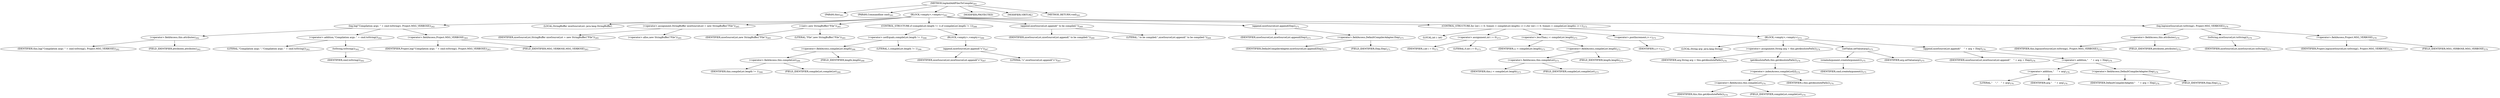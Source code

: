 digraph "logAndAddFilesToCompile" {  
"624" [label = <(METHOD,logAndAddFilesToCompile)<SUB>261</SUB>> ]
"625" [label = <(PARAM,this)<SUB>261</SUB>> ]
"626" [label = <(PARAM,Commandline cmd)<SUB>261</SUB>> ]
"627" [label = <(BLOCK,&lt;empty&gt;,&lt;empty&gt;)<SUB>261</SUB>> ]
"628" [label = <(log,log(&quot;Compilation args: &quot; + cmd.toString(), Project.MSG_VERBOSE))<SUB>262</SUB>> ]
"629" [label = <(&lt;operator&gt;.fieldAccess,this.attributes)<SUB>262</SUB>> ]
"630" [label = <(IDENTIFIER,this,log(&quot;Compilation args: &quot; + cmd.toString(), Project.MSG_VERBOSE))<SUB>262</SUB>> ]
"631" [label = <(FIELD_IDENTIFIER,attributes,attributes)<SUB>262</SUB>> ]
"632" [label = <(&lt;operator&gt;.addition,&quot;Compilation args: &quot; + cmd.toString())<SUB>262</SUB>> ]
"633" [label = <(LITERAL,&quot;Compilation args: &quot;,&quot;Compilation args: &quot; + cmd.toString())<SUB>262</SUB>> ]
"634" [label = <(toString,toString())<SUB>262</SUB>> ]
"635" [label = <(IDENTIFIER,cmd,toString())<SUB>262</SUB>> ]
"636" [label = <(&lt;operator&gt;.fieldAccess,Project.MSG_VERBOSE)<SUB>263</SUB>> ]
"637" [label = <(IDENTIFIER,Project,log(&quot;Compilation args: &quot; + cmd.toString(), Project.MSG_VERBOSE))<SUB>263</SUB>> ]
"638" [label = <(FIELD_IDENTIFIER,MSG_VERBOSE,MSG_VERBOSE)<SUB>263</SUB>> ]
"15" [label = <(LOCAL,StringBuffer niceSourceList: java.lang.StringBuffer)> ]
"639" [label = <(&lt;operator&gt;.assignment,StringBuffer niceSourceList = new StringBuffer(&quot;File&quot;))<SUB>265</SUB>> ]
"640" [label = <(IDENTIFIER,niceSourceList,StringBuffer niceSourceList = new StringBuffer(&quot;File&quot;))<SUB>265</SUB>> ]
"641" [label = <(&lt;operator&gt;.alloc,new StringBuffer(&quot;File&quot;))<SUB>265</SUB>> ]
"642" [label = <(&lt;init&gt;,new StringBuffer(&quot;File&quot;))<SUB>265</SUB>> ]
"14" [label = <(IDENTIFIER,niceSourceList,new StringBuffer(&quot;File&quot;))<SUB>265</SUB>> ]
"643" [label = <(LITERAL,&quot;File&quot;,new StringBuffer(&quot;File&quot;))<SUB>265</SUB>> ]
"644" [label = <(CONTROL_STRUCTURE,if (compileList.length != 1),if (compileList.length != 1))<SUB>266</SUB>> ]
"645" [label = <(&lt;operator&gt;.notEquals,compileList.length != 1)<SUB>266</SUB>> ]
"646" [label = <(&lt;operator&gt;.fieldAccess,compileList.length)<SUB>266</SUB>> ]
"647" [label = <(&lt;operator&gt;.fieldAccess,this.compileList)<SUB>266</SUB>> ]
"648" [label = <(IDENTIFIER,this,compileList.length != 1)<SUB>266</SUB>> ]
"649" [label = <(FIELD_IDENTIFIER,compileList,compileList)<SUB>266</SUB>> ]
"650" [label = <(FIELD_IDENTIFIER,length,length)<SUB>266</SUB>> ]
"651" [label = <(LITERAL,1,compileList.length != 1)<SUB>266</SUB>> ]
"652" [label = <(BLOCK,&lt;empty&gt;,&lt;empty&gt;)<SUB>266</SUB>> ]
"653" [label = <(append,niceSourceList.append(&quot;s&quot;))<SUB>267</SUB>> ]
"654" [label = <(IDENTIFIER,niceSourceList,niceSourceList.append(&quot;s&quot;))<SUB>267</SUB>> ]
"655" [label = <(LITERAL,&quot;s&quot;,niceSourceList.append(&quot;s&quot;))<SUB>267</SUB>> ]
"656" [label = <(append,niceSourceList.append(&quot; to be compiled:&quot;))<SUB>269</SUB>> ]
"657" [label = <(IDENTIFIER,niceSourceList,niceSourceList.append(&quot; to be compiled:&quot;))<SUB>269</SUB>> ]
"658" [label = <(LITERAL,&quot; to be compiled:&quot;,niceSourceList.append(&quot; to be compiled:&quot;))<SUB>269</SUB>> ]
"659" [label = <(append,niceSourceList.append(lSep))<SUB>271</SUB>> ]
"660" [label = <(IDENTIFIER,niceSourceList,niceSourceList.append(lSep))<SUB>271</SUB>> ]
"661" [label = <(&lt;operator&gt;.fieldAccess,DefaultCompilerAdapter.lSep)<SUB>271</SUB>> ]
"662" [label = <(IDENTIFIER,DefaultCompilerAdapter,niceSourceList.append(lSep))<SUB>271</SUB>> ]
"663" [label = <(FIELD_IDENTIFIER,lSep,lSep)<SUB>271</SUB>> ]
"664" [label = <(CONTROL_STRUCTURE,for (int i = 0; Some(i &lt; compileList.length); i++),for (int i = 0; Some(i &lt; compileList.length); i++))<SUB>273</SUB>> ]
"665" [label = <(LOCAL,int i: int)> ]
"666" [label = <(&lt;operator&gt;.assignment,int i = 0)<SUB>273</SUB>> ]
"667" [label = <(IDENTIFIER,i,int i = 0)<SUB>273</SUB>> ]
"668" [label = <(LITERAL,0,int i = 0)<SUB>273</SUB>> ]
"669" [label = <(&lt;operator&gt;.lessThan,i &lt; compileList.length)<SUB>273</SUB>> ]
"670" [label = <(IDENTIFIER,i,i &lt; compileList.length)<SUB>273</SUB>> ]
"671" [label = <(&lt;operator&gt;.fieldAccess,compileList.length)<SUB>273</SUB>> ]
"672" [label = <(&lt;operator&gt;.fieldAccess,this.compileList)<SUB>273</SUB>> ]
"673" [label = <(IDENTIFIER,this,i &lt; compileList.length)<SUB>273</SUB>> ]
"674" [label = <(FIELD_IDENTIFIER,compileList,compileList)<SUB>273</SUB>> ]
"675" [label = <(FIELD_IDENTIFIER,length,length)<SUB>273</SUB>> ]
"676" [label = <(&lt;operator&gt;.postIncrement,i++)<SUB>273</SUB>> ]
"677" [label = <(IDENTIFIER,i,i++)<SUB>273</SUB>> ]
"678" [label = <(BLOCK,&lt;empty&gt;,&lt;empty&gt;)<SUB>273</SUB>> ]
"679" [label = <(LOCAL,String arg: java.lang.String)> ]
"680" [label = <(&lt;operator&gt;.assignment,String arg = this.getAbsolutePath())<SUB>274</SUB>> ]
"681" [label = <(IDENTIFIER,arg,String arg = this.getAbsolutePath())<SUB>274</SUB>> ]
"682" [label = <(getAbsolutePath,this.getAbsolutePath())<SUB>274</SUB>> ]
"683" [label = <(&lt;operator&gt;.indexAccess,compileList[i])<SUB>274</SUB>> ]
"684" [label = <(&lt;operator&gt;.fieldAccess,this.compileList)<SUB>274</SUB>> ]
"685" [label = <(IDENTIFIER,this,this.getAbsolutePath())<SUB>274</SUB>> ]
"686" [label = <(FIELD_IDENTIFIER,compileList,compileList)<SUB>274</SUB>> ]
"687" [label = <(IDENTIFIER,i,this.getAbsolutePath())<SUB>274</SUB>> ]
"688" [label = <(setValue,setValue(arg))<SUB>275</SUB>> ]
"689" [label = <(createArgument,createArgument())<SUB>275</SUB>> ]
"690" [label = <(IDENTIFIER,cmd,createArgument())<SUB>275</SUB>> ]
"691" [label = <(IDENTIFIER,arg,setValue(arg))<SUB>275</SUB>> ]
"692" [label = <(append,niceSourceList.append(&quot;    &quot; + arg + lSep))<SUB>276</SUB>> ]
"693" [label = <(IDENTIFIER,niceSourceList,niceSourceList.append(&quot;    &quot; + arg + lSep))<SUB>276</SUB>> ]
"694" [label = <(&lt;operator&gt;.addition,&quot;    &quot; + arg + lSep)<SUB>276</SUB>> ]
"695" [label = <(&lt;operator&gt;.addition,&quot;    &quot; + arg)<SUB>276</SUB>> ]
"696" [label = <(LITERAL,&quot;    &quot;,&quot;    &quot; + arg)<SUB>276</SUB>> ]
"697" [label = <(IDENTIFIER,arg,&quot;    &quot; + arg)<SUB>276</SUB>> ]
"698" [label = <(&lt;operator&gt;.fieldAccess,DefaultCompilerAdapter.lSep)<SUB>276</SUB>> ]
"699" [label = <(IDENTIFIER,DefaultCompilerAdapter,&quot;    &quot; + arg + lSep)<SUB>276</SUB>> ]
"700" [label = <(FIELD_IDENTIFIER,lSep,lSep)<SUB>276</SUB>> ]
"701" [label = <(log,log(niceSourceList.toString(), Project.MSG_VERBOSE))<SUB>279</SUB>> ]
"702" [label = <(&lt;operator&gt;.fieldAccess,this.attributes)<SUB>279</SUB>> ]
"703" [label = <(IDENTIFIER,this,log(niceSourceList.toString(), Project.MSG_VERBOSE))<SUB>279</SUB>> ]
"704" [label = <(FIELD_IDENTIFIER,attributes,attributes)<SUB>279</SUB>> ]
"705" [label = <(toString,niceSourceList.toString())<SUB>279</SUB>> ]
"706" [label = <(IDENTIFIER,niceSourceList,niceSourceList.toString())<SUB>279</SUB>> ]
"707" [label = <(&lt;operator&gt;.fieldAccess,Project.MSG_VERBOSE)<SUB>279</SUB>> ]
"708" [label = <(IDENTIFIER,Project,log(niceSourceList.toString(), Project.MSG_VERBOSE))<SUB>279</SUB>> ]
"709" [label = <(FIELD_IDENTIFIER,MSG_VERBOSE,MSG_VERBOSE)<SUB>279</SUB>> ]
"710" [label = <(MODIFIER,PROTECTED)> ]
"711" [label = <(MODIFIER,VIRTUAL)> ]
"712" [label = <(METHOD_RETURN,void)<SUB>261</SUB>> ]
  "624" -> "625" 
  "624" -> "626" 
  "624" -> "627" 
  "624" -> "710" 
  "624" -> "711" 
  "624" -> "712" 
  "627" -> "628" 
  "627" -> "15" 
  "627" -> "639" 
  "627" -> "642" 
  "627" -> "644" 
  "627" -> "656" 
  "627" -> "659" 
  "627" -> "664" 
  "627" -> "701" 
  "628" -> "629" 
  "628" -> "632" 
  "628" -> "636" 
  "629" -> "630" 
  "629" -> "631" 
  "632" -> "633" 
  "632" -> "634" 
  "634" -> "635" 
  "636" -> "637" 
  "636" -> "638" 
  "639" -> "640" 
  "639" -> "641" 
  "642" -> "14" 
  "642" -> "643" 
  "644" -> "645" 
  "644" -> "652" 
  "645" -> "646" 
  "645" -> "651" 
  "646" -> "647" 
  "646" -> "650" 
  "647" -> "648" 
  "647" -> "649" 
  "652" -> "653" 
  "653" -> "654" 
  "653" -> "655" 
  "656" -> "657" 
  "656" -> "658" 
  "659" -> "660" 
  "659" -> "661" 
  "661" -> "662" 
  "661" -> "663" 
  "664" -> "665" 
  "664" -> "666" 
  "664" -> "669" 
  "664" -> "676" 
  "664" -> "678" 
  "666" -> "667" 
  "666" -> "668" 
  "669" -> "670" 
  "669" -> "671" 
  "671" -> "672" 
  "671" -> "675" 
  "672" -> "673" 
  "672" -> "674" 
  "676" -> "677" 
  "678" -> "679" 
  "678" -> "680" 
  "678" -> "688" 
  "678" -> "692" 
  "680" -> "681" 
  "680" -> "682" 
  "682" -> "683" 
  "683" -> "684" 
  "683" -> "687" 
  "684" -> "685" 
  "684" -> "686" 
  "688" -> "689" 
  "688" -> "691" 
  "689" -> "690" 
  "692" -> "693" 
  "692" -> "694" 
  "694" -> "695" 
  "694" -> "698" 
  "695" -> "696" 
  "695" -> "697" 
  "698" -> "699" 
  "698" -> "700" 
  "701" -> "702" 
  "701" -> "705" 
  "701" -> "707" 
  "702" -> "703" 
  "702" -> "704" 
  "705" -> "706" 
  "707" -> "708" 
  "707" -> "709" 
}
